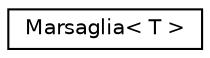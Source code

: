 digraph "Graphical Class Hierarchy"
{
  edge [fontname="Helvetica",fontsize="10",labelfontname="Helvetica",labelfontsize="10"];
  node [fontname="Helvetica",fontsize="10",shape=record];
  rankdir="LR";
  Node0 [label="Marsaglia\< T \>",height=0.2,width=0.4,color="black", fillcolor="white", style="filled",URL="$classMarsaglia.html"];
}
